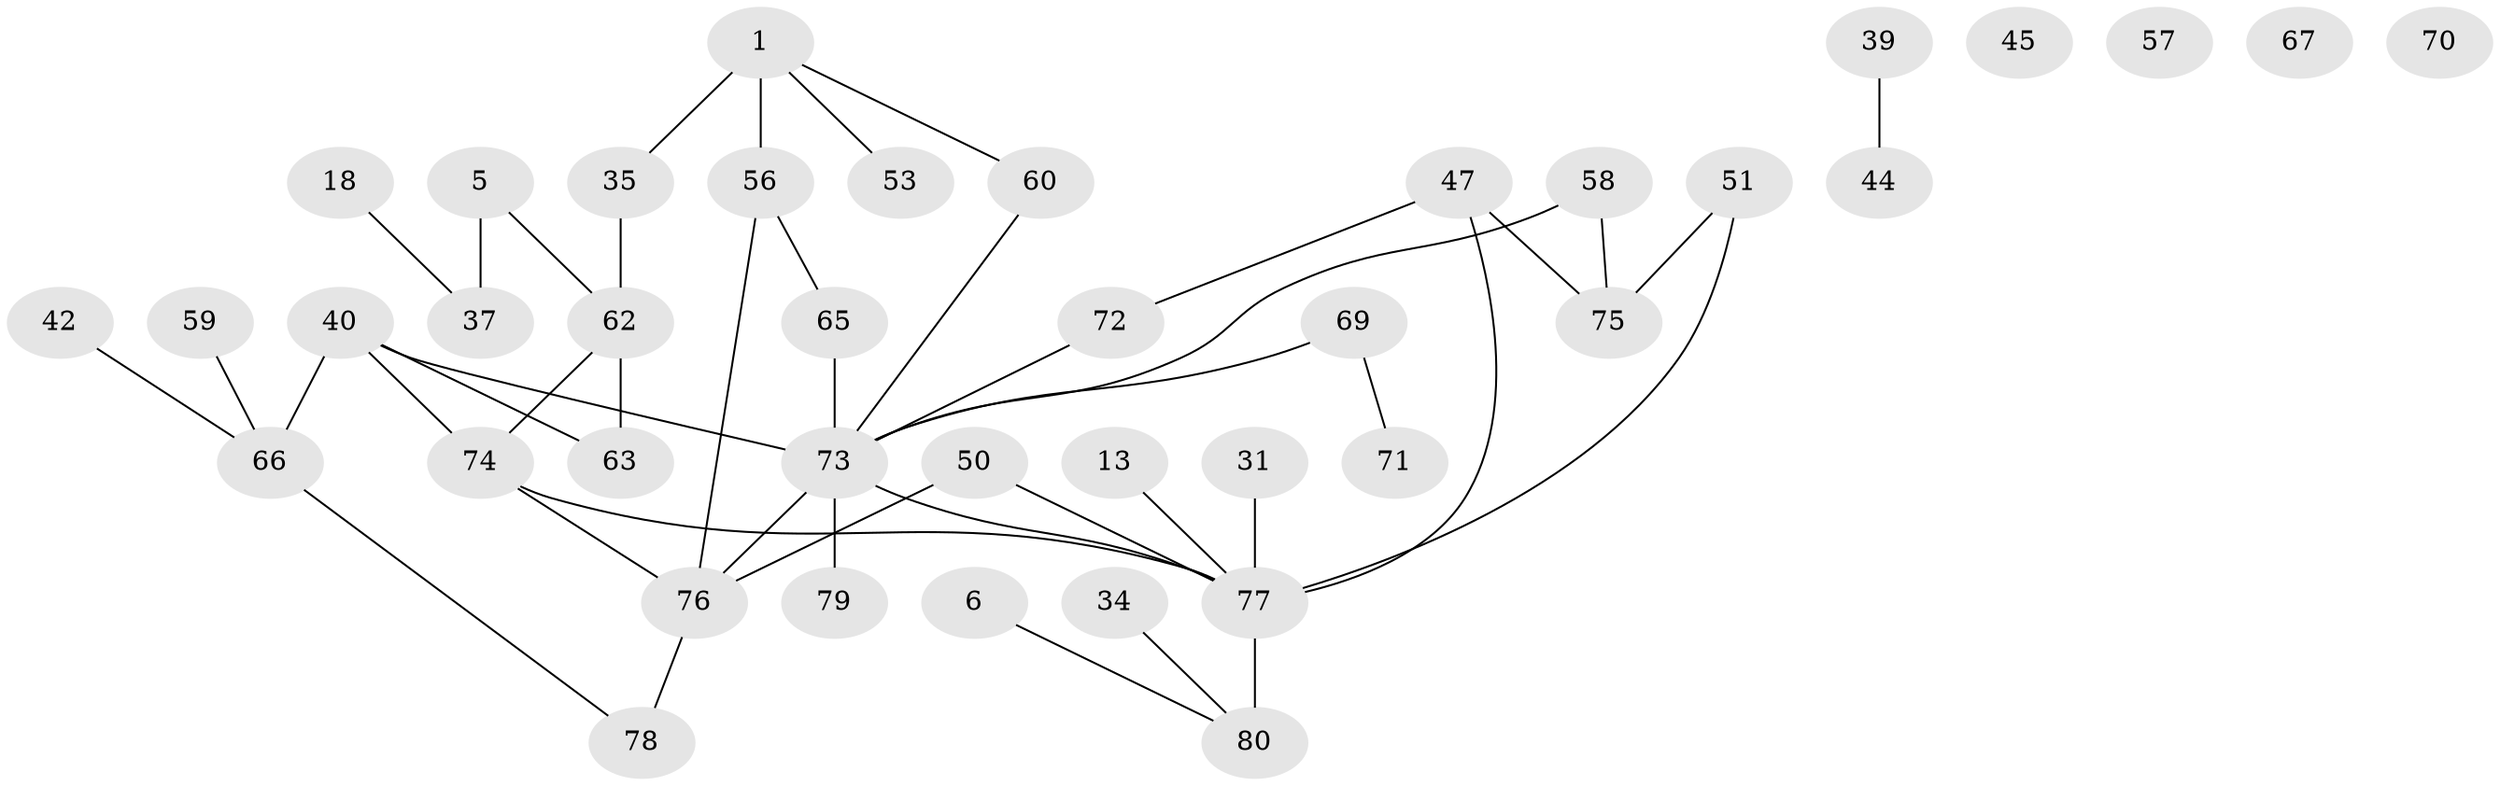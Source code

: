 // original degree distribution, {5: 0.025, 4: 0.125, 2: 0.3625, 1: 0.2125, 8: 0.0125, 3: 0.2125, 0: 0.05}
// Generated by graph-tools (version 1.1) at 2025/40/03/09/25 04:40:15]
// undirected, 40 vertices, 45 edges
graph export_dot {
graph [start="1"]
  node [color=gray90,style=filled];
  1;
  5;
  6;
  13;
  18;
  31;
  34;
  35;
  37 [super="+33"];
  39;
  40 [super="+2+7+27"];
  42 [super="+20"];
  44;
  45;
  47;
  50;
  51;
  53;
  56 [super="+54"];
  57;
  58;
  59;
  60;
  62 [super="+30+28+17"];
  63;
  65;
  66;
  67;
  69 [super="+4+36"];
  70;
  71;
  72 [super="+25"];
  73 [super="+24+41"];
  74 [super="+38"];
  75 [super="+26+55"];
  76 [super="+68"];
  77 [super="+14+21+48"];
  78;
  79;
  80 [super="+61"];
  1 -- 35;
  1 -- 53;
  1 -- 56 [weight=2];
  1 -- 60;
  5 -- 37 [weight=2];
  5 -- 62 [weight=2];
  6 -- 80;
  13 -- 77;
  18 -- 37;
  31 -- 77;
  34 -- 80;
  35 -- 62;
  39 -- 44;
  40 -- 73;
  40 -- 63;
  40 -- 66;
  40 -- 74;
  42 -- 66;
  47 -- 72;
  47 -- 75 [weight=2];
  47 -- 77;
  50 -- 77;
  50 -- 76;
  51 -- 75;
  51 -- 77;
  56 -- 65;
  56 -- 76;
  58 -- 73;
  58 -- 75;
  59 -- 66;
  60 -- 73;
  62 -- 63;
  62 -- 74;
  65 -- 73;
  66 -- 78;
  69 -- 73;
  69 -- 71;
  72 -- 73;
  73 -- 76 [weight=2];
  73 -- 77;
  73 -- 79;
  74 -- 77;
  74 -- 76;
  76 -- 78;
  77 -- 80 [weight=3];
}
